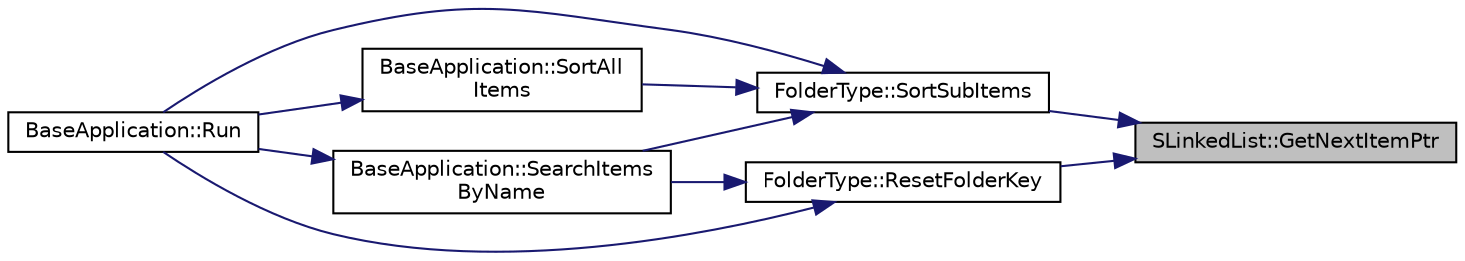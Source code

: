 digraph "SLinkedList::GetNextItemPtr"
{
 // LATEX_PDF_SIZE
  edge [fontname="Helvetica",fontsize="10",labelfontname="Helvetica",labelfontsize="10"];
  node [fontname="Helvetica",fontsize="10",shape=record];
  rankdir="RL";
  Node63 [label="SLinkedList::GetNextItemPtr",height=0.2,width=0.4,color="black", fillcolor="grey75", style="filled", fontcolor="black",tooltip="move list iterator to the next"];
  Node63 -> Node64 [dir="back",color="midnightblue",fontsize="10",style="solid",fontname="Helvetica"];
  Node64 [label="FolderType::SortSubItems",height=0.2,width=0.4,color="black", fillcolor="white", style="filled",URL="$class_folder_type.html#a011460ae72d46ccbc2cf244351051c30",tooltip="Sort SubItem list."];
  Node64 -> Node65 [dir="back",color="midnightblue",fontsize="10",style="solid",fontname="Helvetica"];
  Node65 [label="BaseApplication::Run",height=0.2,width=0.4,color="black", fillcolor="white", style="filled",URL="$class_base_application.html#a8f2ce8add401a3b537f041df9f7ef978",tooltip="Program driver."];
  Node64 -> Node66 [dir="back",color="midnightblue",fontsize="10",style="solid",fontname="Helvetica"];
  Node66 [label="BaseApplication::SearchItems\lByName",height=0.2,width=0.4,color="black", fillcolor="white", style="filled",URL="$class_base_application.html#a151a0f325cc865e21364723891f82a7a",tooltip="Retrieve and Display all Items that contain the keword in all child path."];
  Node66 -> Node65 [dir="back",color="midnightblue",fontsize="10",style="solid",fontname="Helvetica"];
  Node64 -> Node67 [dir="back",color="midnightblue",fontsize="10",style="solid",fontname="Helvetica"];
  Node67 [label="BaseApplication::SortAll\lItems",height=0.2,width=0.4,color="black", fillcolor="white", style="filled",URL="$class_base_application.html#a724f6683cecf22b645fb68c98b55e1f8",tooltip="sort items in curret folder by value criteria."];
  Node67 -> Node65 [dir="back",color="midnightblue",fontsize="10",style="solid",fontname="Helvetica"];
  Node63 -> Node68 [dir="back",color="midnightblue",fontsize="10",style="solid",fontname="Helvetica"];
  Node68 [label="FolderType::ResetFolderKey",height=0.2,width=0.4,color="black", fillcolor="white", style="filled",URL="$class_folder_type.html#a7121baee91e41e0cae92c4541e715bbe",tooltip="Reset all items key."];
  Node68 -> Node65 [dir="back",color="midnightblue",fontsize="10",style="solid",fontname="Helvetica"];
  Node68 -> Node66 [dir="back",color="midnightblue",fontsize="10",style="solid",fontname="Helvetica"];
}
